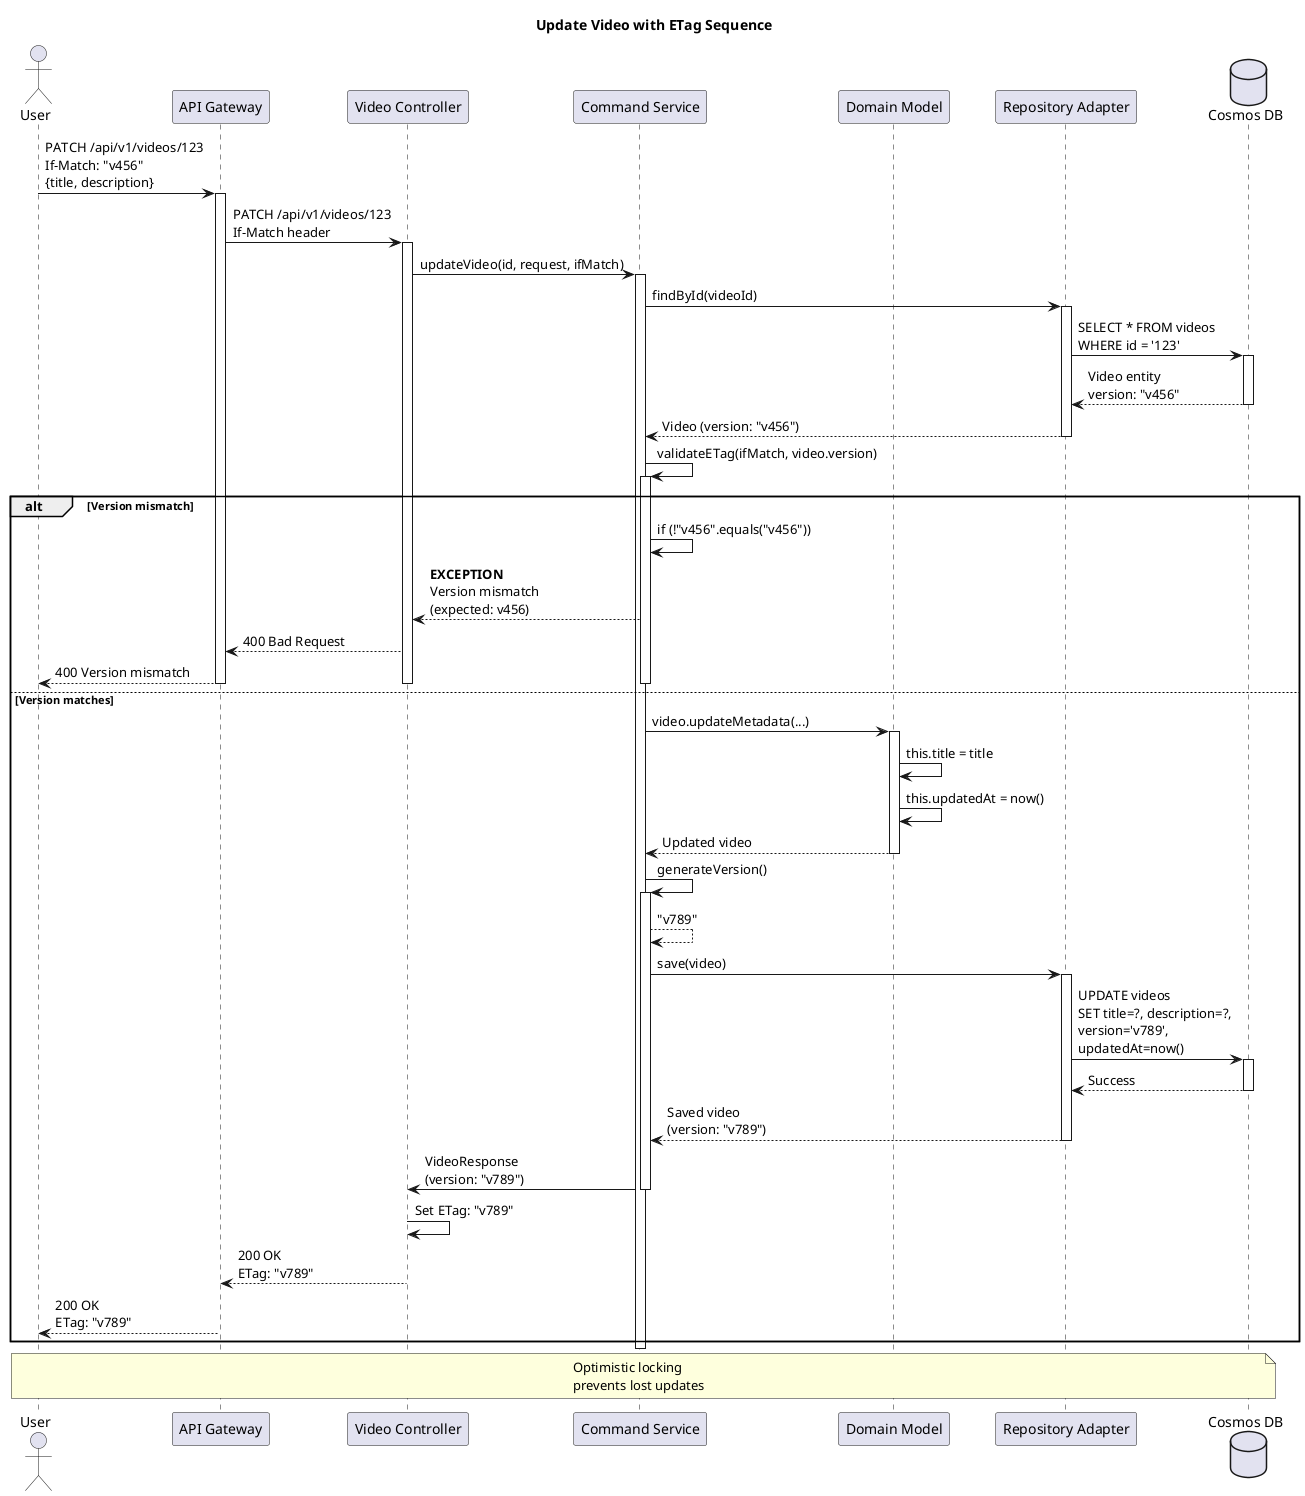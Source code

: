 @startuml
title Update Video with ETag Sequence

actor User
participant "API Gateway" as API
participant "Video Controller" as Controller
participant "Command Service" as Command
participant "Domain Model" as Domain
participant "Repository Adapter" as Repo
database "Cosmos DB" as Cosmos

User -> API: PATCH /api/v1/videos/123\nIf-Match: "v456"\n{title, description}
activate API

API -> Controller: PATCH /api/v1/videos/123\nIf-Match header
activate Controller

Controller -> Command: updateVideo(id, request, ifMatch)
activate Command

Command -> Repo: findById(videoId)
activate Repo

Repo -> Cosmos: SELECT * FROM videos\nWHERE id = '123'
activate Cosmos
Cosmos --> Repo: Video entity\nversion: "v456"
deactivate Cosmos

Repo --> Command: Video (version: "v456")
deactivate Repo

Command -> Command: validateETag(ifMatch, video.version)
activate Command

alt Version mismatch
    Command -> Command: if (!"v456".equals("v456"))
    Command --> Controller: **EXCEPTION**\nVersion mismatch\n(expected: v456)
    Controller --> API: 400 Bad Request
    API --> User: 400 Version mismatch
    deactivate API
    deactivate Controller
    deactivate Command
else Version matches
    Command -> Domain: video.updateMetadata(...)
    activate Domain
    
    Domain -> Domain: this.title = title
    Domain -> Domain: this.updatedAt = now()
    Domain --> Command: Updated video
    deactivate Domain
    
    Command -> Command: generateVersion()
    activate Command
    Command --> Command: "v789"
    
    Command -> Repo: save(video)
    activate Repo
    
    Repo -> Cosmos: UPDATE videos\nSET title=?, description=?,\nversion='v789',\nupdatedAt=now()
    activate Cosmos
    Cosmos --> Repo: Success
    deactivate Cosmos
    
    Repo --> Command: Saved video\n(version: "v789")
    deactivate Repo
    
    Command -> Controller: VideoResponse\n(version: "v789")
    deactivate Command
    
    Controller -> Controller: Set ETag: "v789"
    Controller --> API: 200 OK\nETag: "v789"
    
    API --> User: 200 OK\nETag: "v789"
end

deactivate API
deactivate Controller
deactivate Command

note over User, Cosmos: Optimistic locking\nprevents lost updates

@enduml

